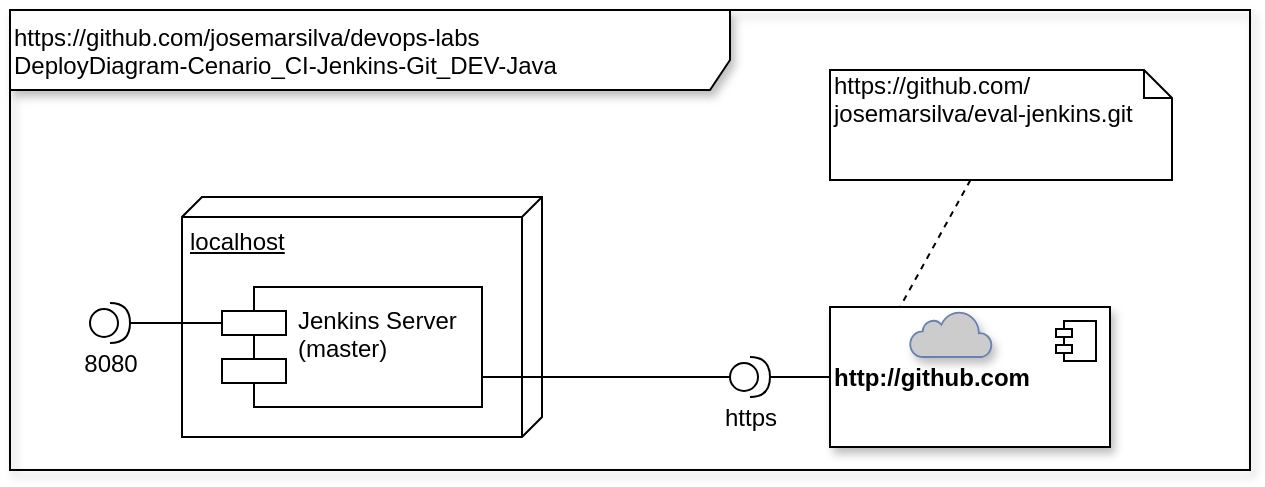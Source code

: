 <mxfile version="10.8.0" type="device"><diagram id="c1af6ed1-5dd4-e5cc-a44b-6a3fdba68739" name="Page-1"><mxGraphModel dx="840" dy="536" grid="1" gridSize="10" guides="1" tooltips="1" connect="1" arrows="1" fold="1" page="1" pageScale="1" pageWidth="827" pageHeight="1169" background="#ffffff" math="0" shadow="0"><root><mxCell id="0"/><mxCell id="1" parent="0"/><mxCell id="3" value="https://github.com/josemarsilva/devops-labs&lt;br&gt;DeployDiagram-Cenario_CI-Jenkins-Git_DEV-Java" style="shape=umlFrame;whiteSpace=wrap;html=1;shadow=1;width=360;height=40;align=left;verticalAlign=top;" parent="1" vertex="1"><mxGeometry width="620" height="230" as="geometry"/></mxCell><mxCell id="12" value="&lt;b&gt;http://github.com&lt;/b&gt;" style="html=1;shadow=1;align=left;" parent="1" vertex="1"><mxGeometry x="410" y="148.5" width="140" height="70" as="geometry"/></mxCell><mxCell id="13" value="" style="shape=component;jettyWidth=8;jettyHeight=4;" parent="12" vertex="1"><mxGeometry x="1" width="20" height="20" relative="1" as="geometry"><mxPoint x="-27" y="7" as="offset"/></mxGeometry></mxCell><mxCell id="10" value="" style="html=1;outlineConnect=0;fillColor=#CCCCCC;strokeColor=#6881B3;gradientColor=none;gradientDirection=north;strokeWidth=2;shape=mxgraph.networks.cloud;fontColor=#ffffff;shadow=1;align=left;" parent="12" vertex="1"><mxGeometry x="40" y="2" width="41" height="23" as="geometry"/></mxCell><mxCell id="14" style="edgeStyle=orthogonalEdgeStyle;rounded=0;html=1;exitX=0;exitY=0.25;entryX=0;entryY=0.25;jettySize=auto;orthogonalLoop=1;" parent="1" source="12" target="12" edge="1"><mxGeometry relative="1" as="geometry"/></mxCell><mxCell id="1h4oordIncqZEZS934fF-22" value="localhost" style="verticalAlign=top;align=left;spacingTop=8;spacingLeft=2;spacingRight=12;shape=cube;size=10;direction=south;fontStyle=4;html=1;" parent="1" vertex="1"><mxGeometry x="86" y="93.5" width="180" height="120" as="geometry"/></mxCell><mxCell id="1h4oordIncqZEZS934fF-23" value="Jenkins Server&#10;(master)&#10;" style="shape=component;align=left;spacingLeft=36;" parent="1" vertex="1"><mxGeometry x="106" y="138.5" width="130" height="60" as="geometry"/></mxCell><mxCell id="1h4oordIncqZEZS934fF-32" style="edgeStyle=orthogonalEdgeStyle;rounded=0;orthogonalLoop=1;jettySize=auto;html=1;entryX=0;entryY=0.5;entryDx=0;entryDy=0;endArrow=none;endFill=0;" parent="1" source="1h4oordIncqZEZS934fF-31" target="12" edge="1"><mxGeometry relative="1" as="geometry"/></mxCell><mxCell id="1h4oordIncqZEZS934fF-31" value="https" style="shape=providedRequiredInterface;html=1;verticalLabelPosition=bottom;" parent="1" vertex="1"><mxGeometry x="360" y="173.5" width="20" height="20" as="geometry"/></mxCell><mxCell id="1h4oordIncqZEZS934fF-37" style="edgeStyle=none;rounded=0;orthogonalLoop=1;jettySize=auto;html=1;entryX=0;entryY=0.3;entryDx=0;entryDy=0;endArrow=none;endFill=0;" parent="1" source="1h4oordIncqZEZS934fF-36" target="1h4oordIncqZEZS934fF-23" edge="1"><mxGeometry relative="1" as="geometry"/></mxCell><mxCell id="1h4oordIncqZEZS934fF-36" value="8080" style="shape=providedRequiredInterface;html=1;verticalLabelPosition=bottom;" parent="1" vertex="1"><mxGeometry x="40" y="146.5" width="20" height="20" as="geometry"/></mxCell><mxCell id="1h4oordIncqZEZS934fF-35" style="rounded=0;orthogonalLoop=1;jettySize=auto;html=1;exitX=1;exitY=0.75;exitDx=0;exitDy=0;entryX=0;entryY=0.5;entryDx=0;entryDy=0;entryPerimeter=0;endArrow=none;endFill=0;" parent="1" source="1h4oordIncqZEZS934fF-23" target="1h4oordIncqZEZS934fF-31" edge="1"><mxGeometry relative="1" as="geometry"/></mxCell><mxCell id="1h4oordIncqZEZS934fF-40" style="edgeStyle=none;rounded=0;orthogonalLoop=1;jettySize=auto;html=1;entryX=0.25;entryY=0;entryDx=0;entryDy=0;endArrow=none;endFill=0;dashed=1;" parent="1" source="1h4oordIncqZEZS934fF-38" target="12" edge="1"><mxGeometry relative="1" as="geometry"/></mxCell><mxCell id="1h4oordIncqZEZS934fF-38" value="https://github.com/&lt;br&gt;josemarsilva/eval-jenkins.git" style="shape=note;whiteSpace=wrap;html=1;size=14;verticalAlign=top;align=left;spacingTop=-6;" parent="1" vertex="1"><mxGeometry x="410" y="30" width="171" height="55" as="geometry"/></mxCell><mxCell id="19" value="Untitled Layer" parent="0"/></root></mxGraphModel></diagram></mxfile>